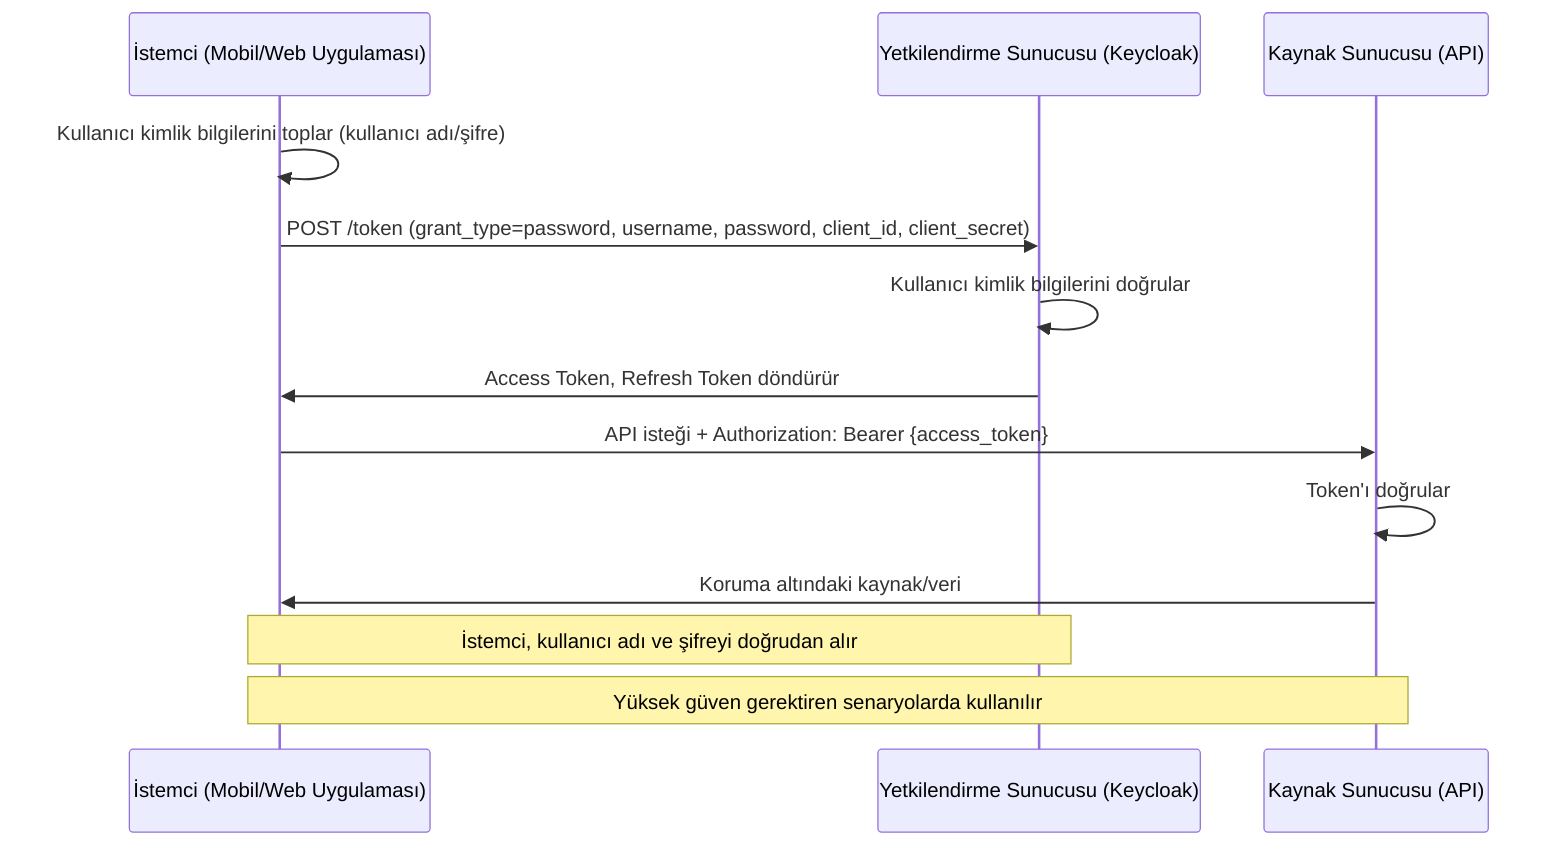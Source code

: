 sequenceDiagram
    participant Client as İstemci (Mobil/Web Uygulaması)
    participant AuthServer as Yetkilendirme Sunucusu (Keycloak)
    participant ResourceServer as Kaynak Sunucusu (API)

    Client->>Client: Kullanıcı kimlik bilgilerini toplar (kullanıcı adı/şifre)
    Client->>AuthServer: POST /token (grant_type=password, username, password, client_id, client_secret)
    AuthServer->>AuthServer: Kullanıcı kimlik bilgilerini doğrular
    AuthServer->>Client: Access Token, Refresh Token döndürür

    Client->>ResourceServer: API isteği + Authorization: Bearer {access_token}
    ResourceServer->>ResourceServer: Token'ı doğrular
    ResourceServer->>Client: Koruma altındaki kaynak/veri

    Note over Client, AuthServer: İstemci, kullanıcı adı ve şifreyi doğrudan alır
    Note over Client, ResourceServer: Yüksek güven gerektiren senaryolarda kullanılır
